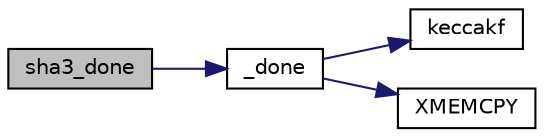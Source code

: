 digraph "sha3_done"
{
 // LATEX_PDF_SIZE
  edge [fontname="Helvetica",fontsize="10",labelfontname="Helvetica",labelfontsize="10"];
  node [fontname="Helvetica",fontsize="10",shape=record];
  rankdir="LR";
  Node56 [label="sha3_done",height=0.2,width=0.4,color="black", fillcolor="grey75", style="filled", fontcolor="black",tooltip=" "];
  Node56 -> Node57 [color="midnightblue",fontsize="10",style="solid",fontname="Helvetica"];
  Node57 [label="_done",height=0.2,width=0.4,color="black", fillcolor="white", style="filled",URL="$sha3_8c.html#a70447c15a8370dc0c8353265433ef0da",tooltip=" "];
  Node57 -> Node58 [color="midnightblue",fontsize="10",style="solid",fontname="Helvetica"];
  Node58 [label="keccakf",height=0.2,width=0.4,color="black", fillcolor="white", style="filled",URL="$sha3_8c.html#a7fd78116706c35ac94b8fb5553220678",tooltip=" "];
  Node57 -> Node59 [color="midnightblue",fontsize="10",style="solid",fontname="Helvetica"];
  Node59 [label="XMEMCPY",height=0.2,width=0.4,color="black", fillcolor="white", style="filled",URL="$tomcrypt__cfg_8h.html#a7691dd48d60d5fc6daf2fa7ec4c55e12",tooltip=" "];
}
